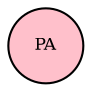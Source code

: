 graph G {
  layout=dot;
  rankdir=LR;
  node [style=filled];
0 [shape=circle,fillcolor="pink",label="PA",width="0.5",fontsize="8",margin="0.05,0.055",height="0.5",fixedsize="1"];}